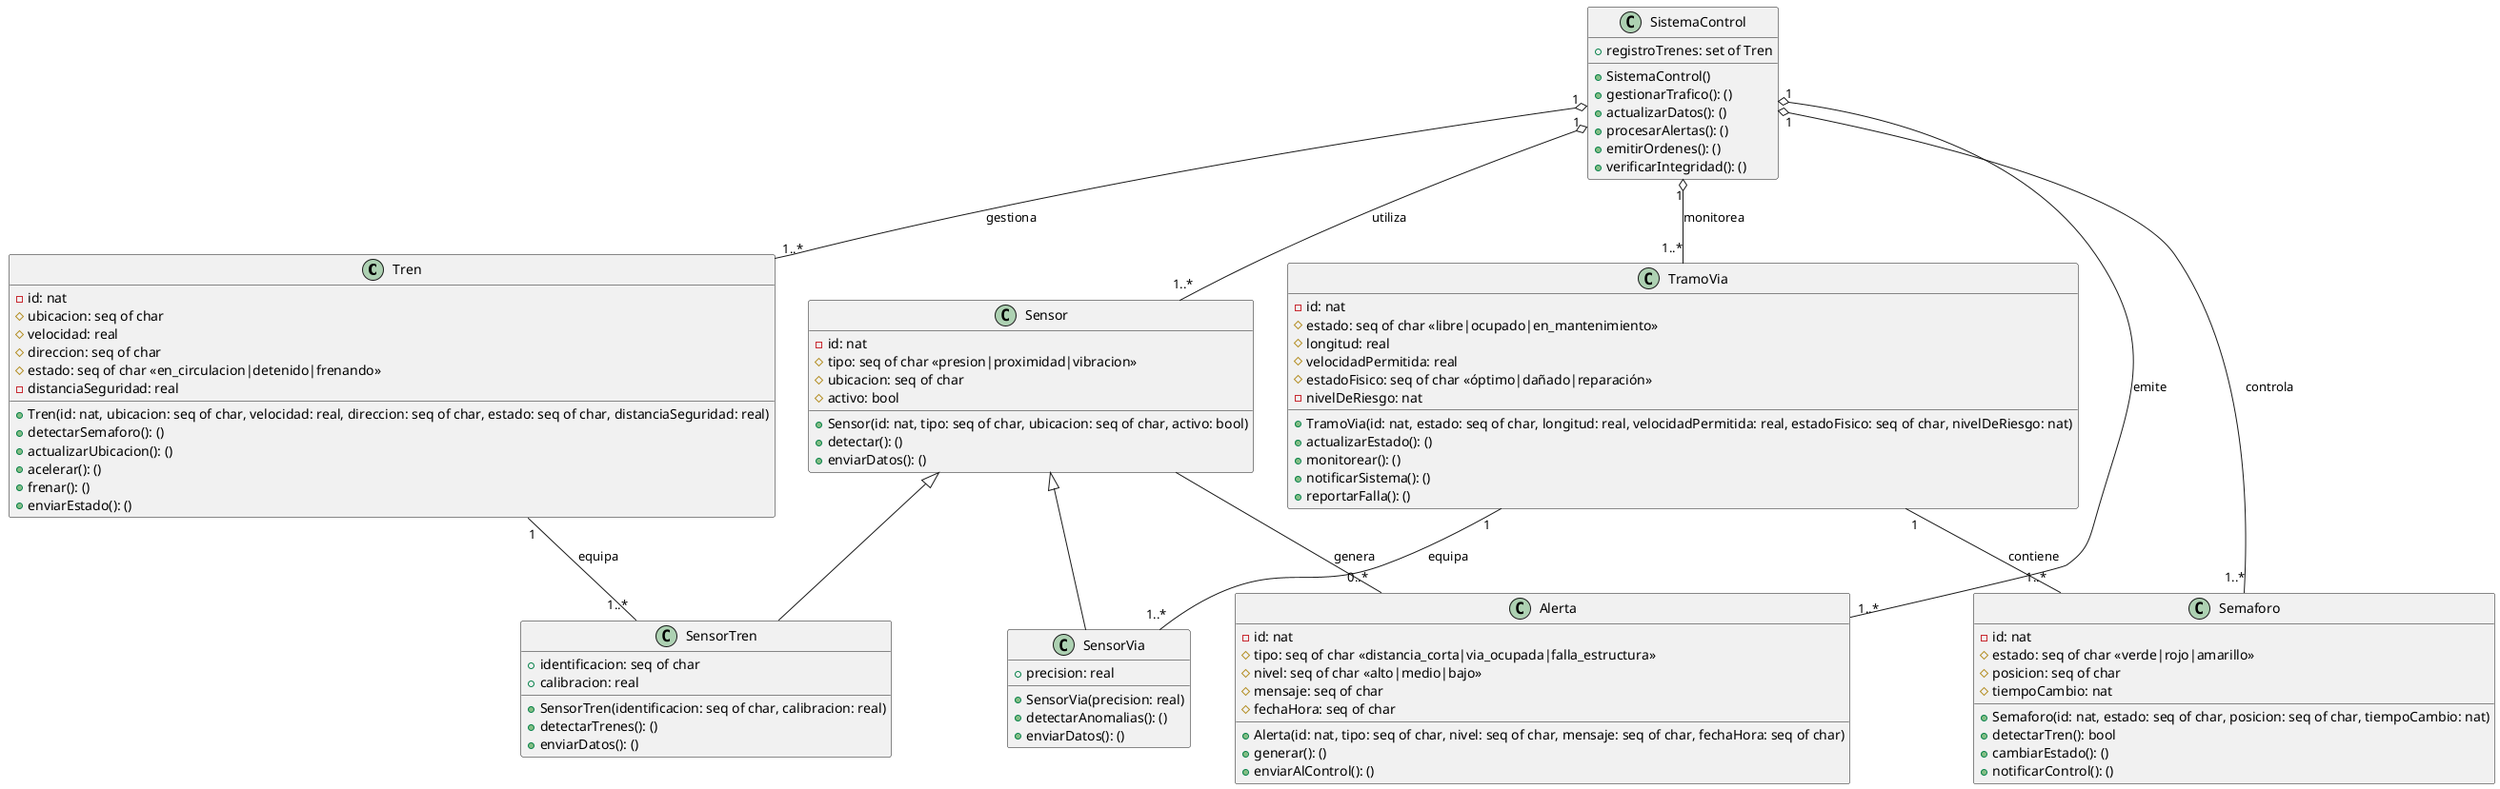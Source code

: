 @startuml trafico de trenes

class Tren {
    -id: nat
    #ubicacion: seq of char
    #velocidad: real
    #direccion: seq of char
    #estado: seq of char <<en_circulacion|detenido|frenando>>
    -distanciaSeguridad: real
    +Tren(id: nat, ubicacion: seq of char, velocidad: real, direccion: seq of char, estado: seq of char, distanciaSeguridad: real)
    +detectarSemaforo(): ()
    +actualizarUbicacion(): ()
    +acelerar(): ()
    +frenar(): ()
    +enviarEstado(): ()
}

class TramoVia {
    -id: nat
    #estado: seq of char <<libre|ocupado|en_mantenimiento>>
    #longitud: real
    #velocidadPermitida: real
    #estadoFisico: seq of char <<óptimo|dañado|reparación>>
    -nivelDeRiesgo: nat
    +TramoVia(id: nat, estado: seq of char, longitud: real, velocidadPermitida: real, estadoFisico: seq of char, nivelDeRiesgo: nat)
    +actualizarEstado(): ()
    +monitorear(): ()
    +notificarSistema(): ()
    +reportarFalla(): ()
}

class Sensor {
    -id: nat
    #tipo: seq of char <<presion|proximidad|vibracion>>
    #ubicacion: seq of char
    #activo: bool
    +Sensor(id: nat, tipo: seq of char, ubicacion: seq of char, activo: bool)
    +detectar(): ()
    +enviarDatos(): ()
}

class SensorTren {
    +identificacion: seq of char
    +calibracion: real
    +SensorTren(identificacion: seq of char, calibracion: real)
    +detectarTrenes(): ()
    +enviarDatos(): ()
}

class SensorVia {
    +precision: real
    +SensorVia(precision: real)
    +detectarAnomalias(): ()
    +enviarDatos(): ()
}

class Semaforo {
    -id: nat
    #estado: seq of char <<verde|rojo|amarillo>>
    #posicion: seq of char
    #tiempoCambio: nat
    +Semaforo(id: nat, estado: seq of char, posicion: seq of char, tiempoCambio: nat)
    +detectarTren(): bool
    +cambiarEstado(): ()
    +notificarControl(): ()
}

class Alerta {
    -id: nat
    #tipo: seq of char <<distancia_corta|via_ocupada|falla_estructura>>
    #nivel: seq of char <<alto|medio|bajo>>
    #mensaje: seq of char
    #fechaHora: seq of char
    +Alerta(id: nat, tipo: seq of char, nivel: seq of char, mensaje: seq of char, fechaHora: seq of char)
    +generar(): ()
    +enviarAlControl(): ()
}

class SistemaControl {
    +registroTrenes: set of Tren
    +SistemaControl()
    +gestionarTrafico(): ()
    +actualizarDatos(): ()
    +procesarAlertas(): ()
    +emitirOrdenes(): ()
    +verificarIntegridad(): ()
}

' Herencia
Sensor <|-- SensorTren
Sensor <|-- SensorVia

' Relaciones del sistema
SistemaControl "1" o-- "1..*" Tren : gestiona 
SistemaControl "1" o-- "1..*" TramoVia : monitorea 
SistemaControl "1" o-- "1..*" Semaforo : controla 
SistemaControl "1" o-- "1..*" Alerta : emite 
SistemaControl "1" o-- "1..*" Sensor : utiliza 

' Relaciones entre entidades físicas
TramoVia "1" -- "1..*" Semaforo : contiene 
TramoVia "1" -- "1..*" SensorVia : equipa 
Tren "1" -- "1..*" SensorTren : equipa

' Generación de alertas
Sensor -- "0..*" Alerta : genera

@enduml